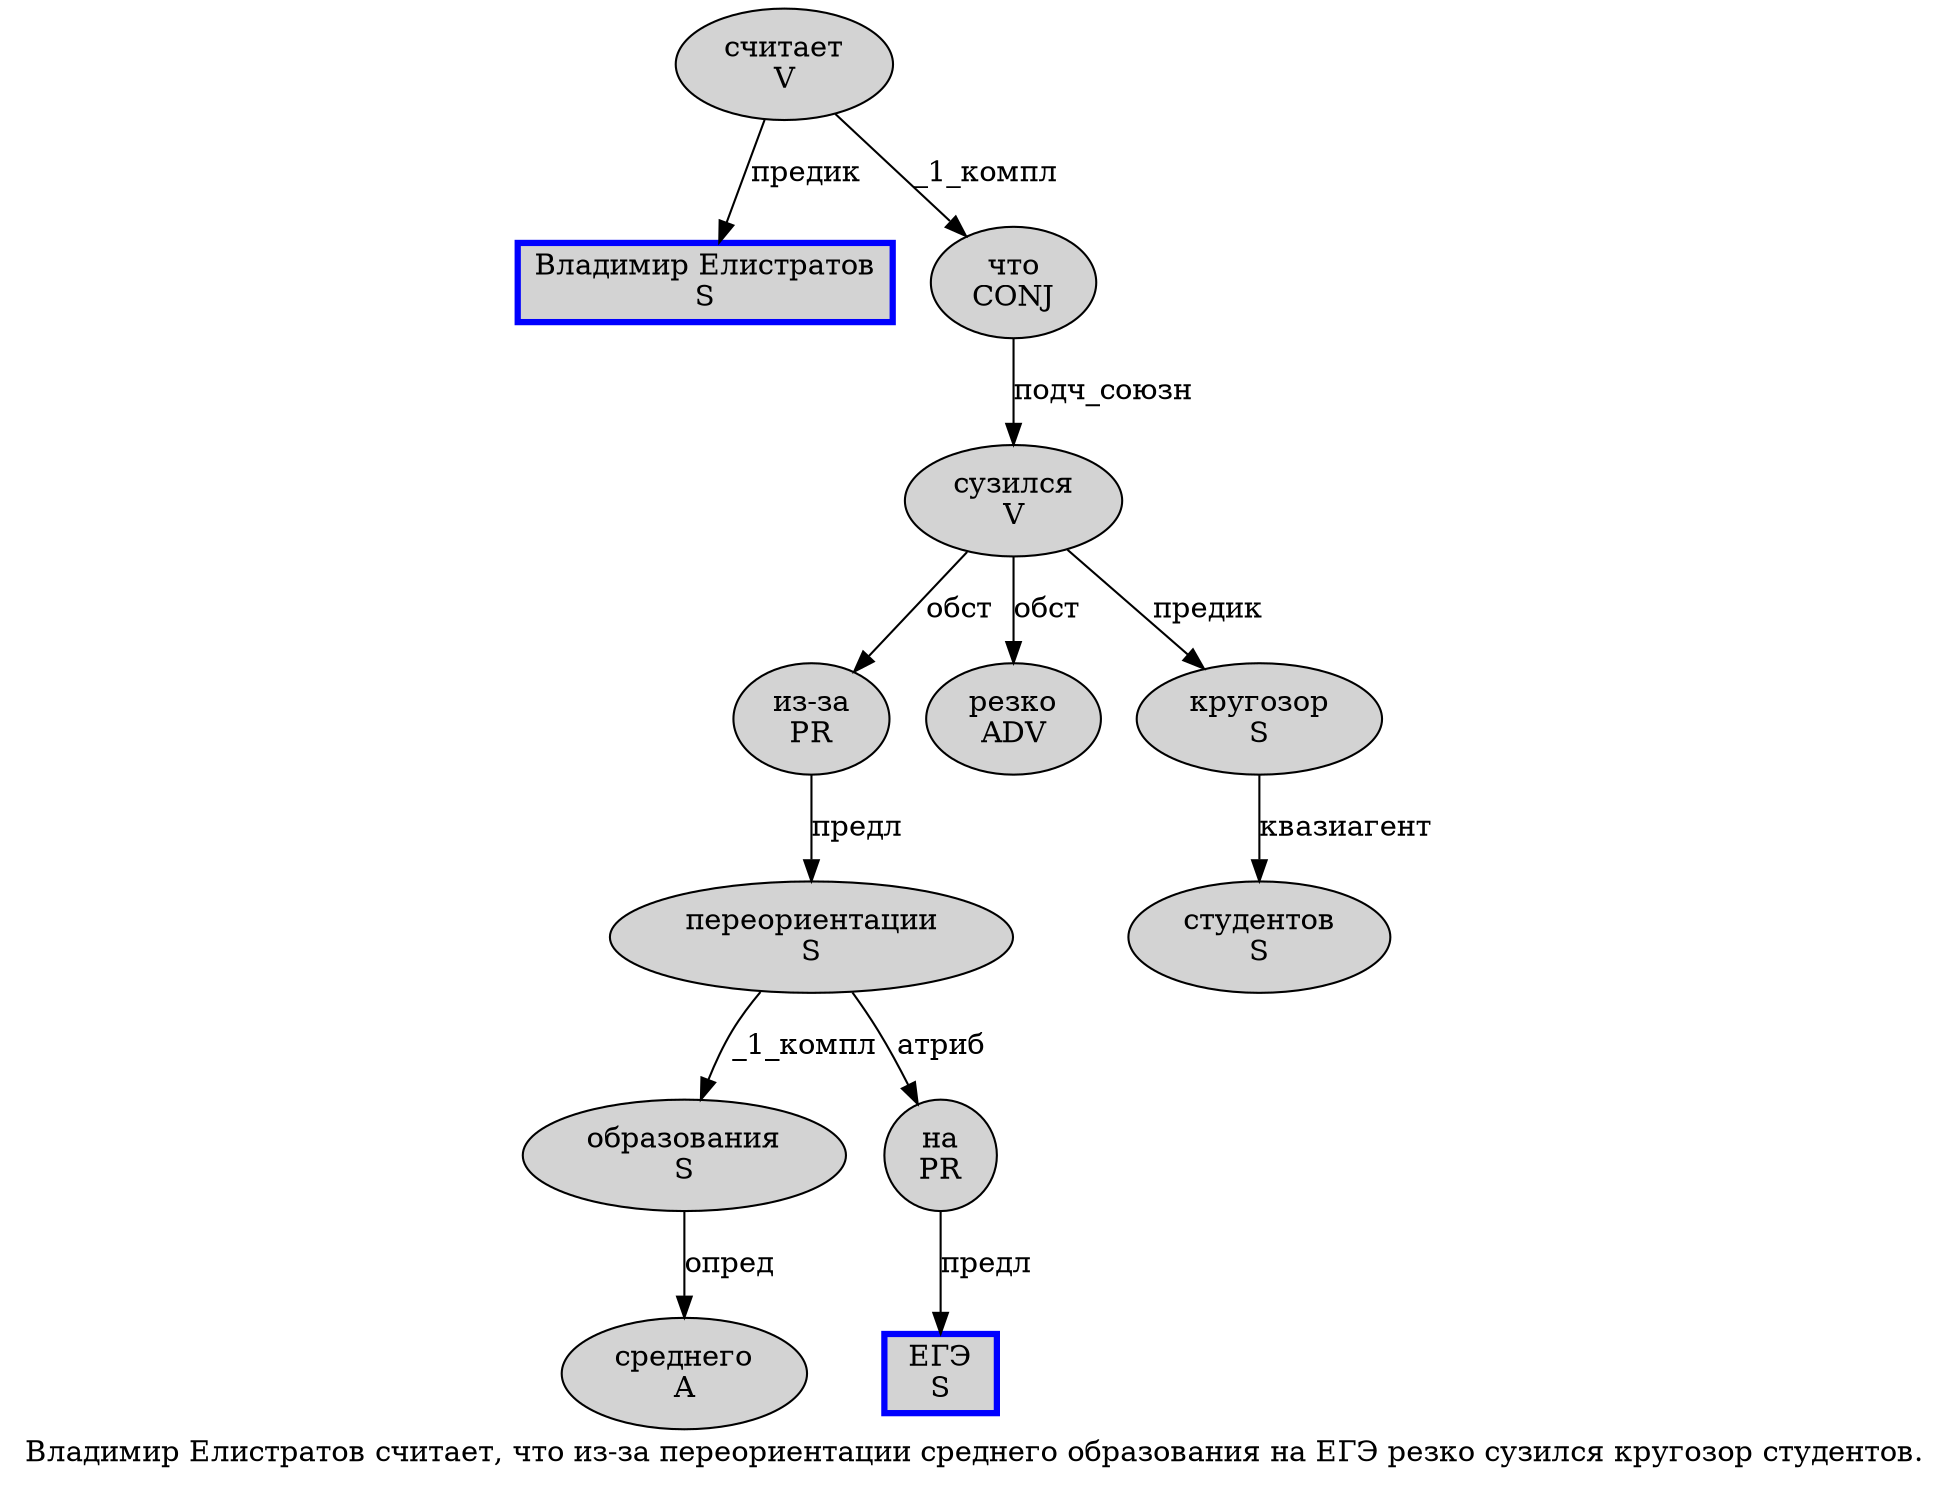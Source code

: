 digraph SENTENCE_290 {
	graph [label="Владимир Елистратов считает, что из-за переориентации среднего образования на ЕГЭ резко сузился кругозор студентов."]
	node [style=filled]
		0 [label="Владимир Елистратов
S" color=blue fillcolor=lightgray penwidth=3 shape=box]
		1 [label="считает
V" color="" fillcolor=lightgray penwidth=1 shape=ellipse]
		3 [label="что
CONJ" color="" fillcolor=lightgray penwidth=1 shape=ellipse]
		4 [label="из-за
PR" color="" fillcolor=lightgray penwidth=1 shape=ellipse]
		5 [label="переориентации
S" color="" fillcolor=lightgray penwidth=1 shape=ellipse]
		6 [label="среднего
A" color="" fillcolor=lightgray penwidth=1 shape=ellipse]
		7 [label="образования
S" color="" fillcolor=lightgray penwidth=1 shape=ellipse]
		8 [label="на
PR" color="" fillcolor=lightgray penwidth=1 shape=ellipse]
		9 [label="ЕГЭ
S" color=blue fillcolor=lightgray penwidth=3 shape=box]
		10 [label="резко
ADV" color="" fillcolor=lightgray penwidth=1 shape=ellipse]
		11 [label="сузился
V" color="" fillcolor=lightgray penwidth=1 shape=ellipse]
		12 [label="кругозор
S" color="" fillcolor=lightgray penwidth=1 shape=ellipse]
		13 [label="студентов
S" color="" fillcolor=lightgray penwidth=1 shape=ellipse]
			1 -> 0 [label="предик"]
			1 -> 3 [label="_1_компл"]
			4 -> 5 [label="предл"]
			8 -> 9 [label="предл"]
			7 -> 6 [label="опред"]
			12 -> 13 [label="квазиагент"]
			5 -> 7 [label="_1_компл"]
			5 -> 8 [label="атриб"]
			3 -> 11 [label="подч_союзн"]
			11 -> 4 [label="обст"]
			11 -> 10 [label="обст"]
			11 -> 12 [label="предик"]
}